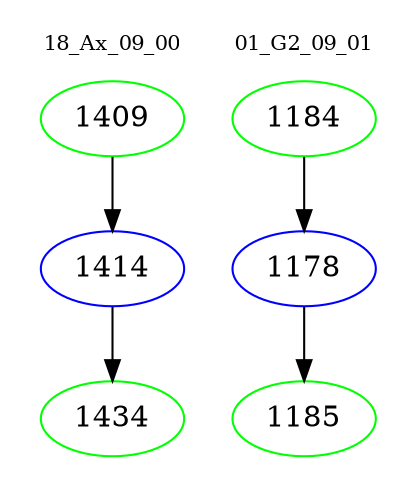 digraph{
subgraph cluster_0 {
color = white
label = "18_Ax_09_00";
fontsize=10;
T0_1409 [label="1409", color="green"]
T0_1409 -> T0_1414 [color="black"]
T0_1414 [label="1414", color="blue"]
T0_1414 -> T0_1434 [color="black"]
T0_1434 [label="1434", color="green"]
}
subgraph cluster_1 {
color = white
label = "01_G2_09_01";
fontsize=10;
T1_1184 [label="1184", color="green"]
T1_1184 -> T1_1178 [color="black"]
T1_1178 [label="1178", color="blue"]
T1_1178 -> T1_1185 [color="black"]
T1_1185 [label="1185", color="green"]
}
}
